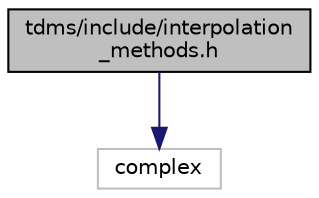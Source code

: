 digraph "tdms/include/interpolation_methods.h"
{
 // LATEX_PDF_SIZE
  edge [fontname="Helvetica",fontsize="10",labelfontname="Helvetica",labelfontsize="10"];
  node [fontname="Helvetica",fontsize="10",shape=record];
  Node1 [label="tdms/include/interpolation\l_methods.h",height=0.2,width=0.4,color="black", fillcolor="grey75", style="filled", fontcolor="black",tooltip="InterpScheme class methods and supporting functions."];
  Node1 -> Node2 [color="midnightblue",fontsize="10",style="solid",fontname="Helvetica"];
  Node2 [label="complex",height=0.2,width=0.4,color="grey75", fillcolor="white", style="filled",tooltip=" "];
}
